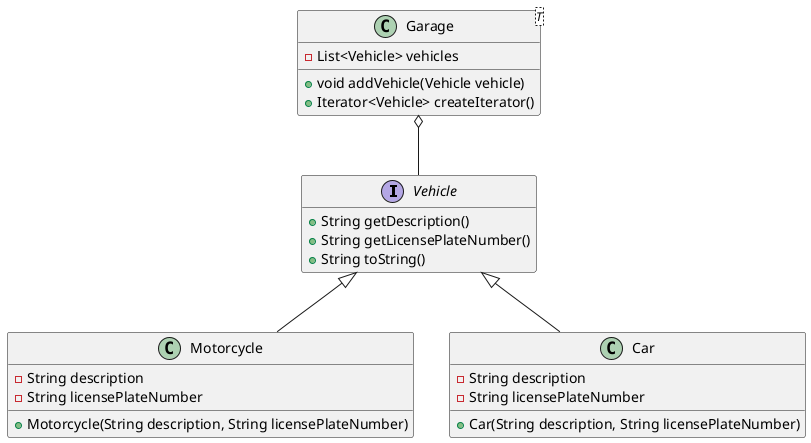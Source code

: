 @startuml example
hide empty members

interface Vehicle{
    + String getDescription()
    + String getLicensePlateNumber()
    + String toString()
}

class Motorcycle{
    - String description
    - String licensePlateNumber
    + Motorcycle(String description, String licensePlateNumber)
}

class Car{
    - String description
    - String licensePlateNumber
    + Car(String description, String licensePlateNumber)
}

class Garage<T>{
    - List<Vehicle> vehicles
    + void addVehicle(Vehicle vehicle)
    + Iterator<Vehicle> createIterator()
}

Garage o-- Vehicle
Vehicle <|-- Motorcycle
Vehicle <|-- Car

@enduml 
